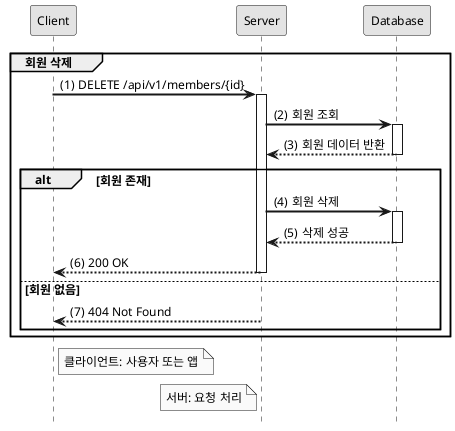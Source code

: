 @startuml
hide footbox
autoactivate on
skinparam monochrome true
skinparam shadowing false
skinparam defaultFontSize 12
skinparam defaultFontName Arial
skinparam sequenceArrowThickness 2

participant "Client" as C
participant "Server" as S
participant "Database" as DB

group 회원 삭제
    autonumber 1 "(0)"
    C -> S: DELETE /api/v1/members/{id}
    S -> DB: 회원 조회
    DB --> S: 회원 데이터 반환
    alt 회원 존재
        S -> DB: 회원 삭제
        DB --> S: 삭제 성공
        S --> C: 200 OK
    else 회원 없음
        S --> C: 404 Not Found
    end
end

note right of C: 클라이언트: 사용자 또는 앱
note left of S: 서버: 요청 처리
@enduml